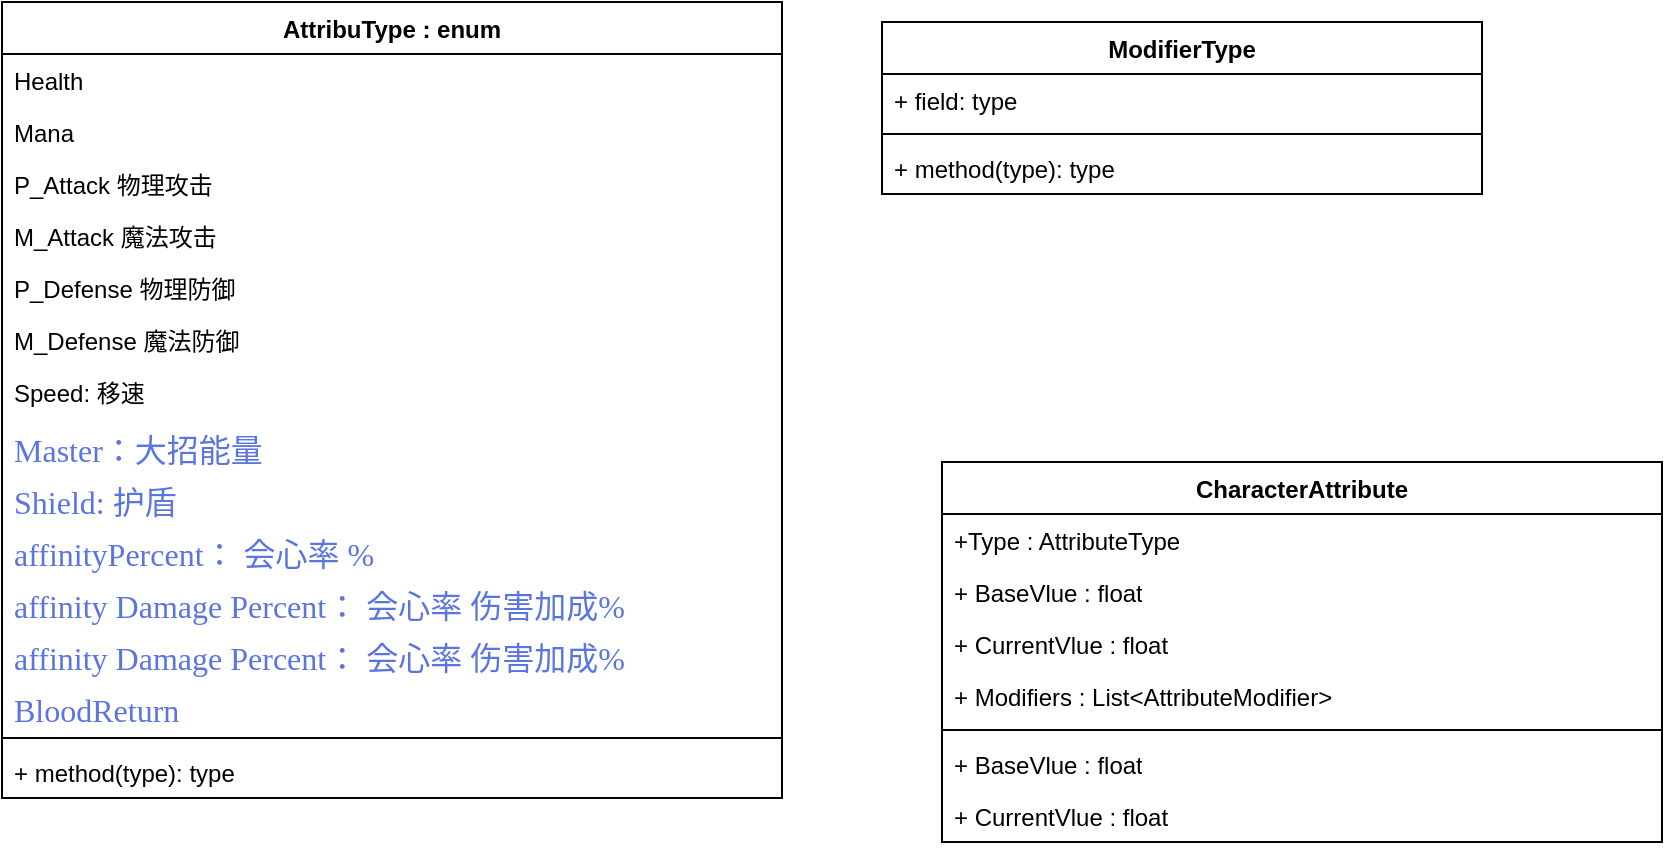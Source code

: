 <mxfile version="26.0.16">
  <diagram id="C5RBs43oDa-KdzZeNtuy" name="Page-1">
    <mxGraphModel dx="804" dy="746" grid="1" gridSize="10" guides="1" tooltips="1" connect="1" arrows="1" fold="1" page="1" pageScale="1" pageWidth="827" pageHeight="1169" math="0" shadow="0">
      <root>
        <mxCell id="WIyWlLk6GJQsqaUBKTNV-0" />
        <mxCell id="WIyWlLk6GJQsqaUBKTNV-1" parent="WIyWlLk6GJQsqaUBKTNV-0" />
        <mxCell id="uVSXAjv3Zr4qq0RaLcOH-0" value="AttribuType : enum" style="swimlane;fontStyle=1;align=center;verticalAlign=top;childLayout=stackLayout;horizontal=1;startSize=26;horizontalStack=0;resizeParent=1;resizeParentMax=0;resizeLast=0;collapsible=1;marginBottom=0;whiteSpace=wrap;html=1;" vertex="1" parent="WIyWlLk6GJQsqaUBKTNV-1">
          <mxGeometry x="30" y="80" width="390" height="398" as="geometry" />
        </mxCell>
        <mxCell id="uVSXAjv3Zr4qq0RaLcOH-1" value="Health" style="text;strokeColor=none;fillColor=none;align=left;verticalAlign=top;spacingLeft=4;spacingRight=4;overflow=hidden;rotatable=0;points=[[0,0.5],[1,0.5]];portConstraint=eastwest;whiteSpace=wrap;html=1;" vertex="1" parent="uVSXAjv3Zr4qq0RaLcOH-0">
          <mxGeometry y="26" width="390" height="26" as="geometry" />
        </mxCell>
        <mxCell id="uVSXAjv3Zr4qq0RaLcOH-9" value="Mana" style="text;strokeColor=none;fillColor=none;align=left;verticalAlign=top;spacingLeft=4;spacingRight=4;overflow=hidden;rotatable=0;points=[[0,0.5],[1,0.5]];portConstraint=eastwest;whiteSpace=wrap;html=1;" vertex="1" parent="uVSXAjv3Zr4qq0RaLcOH-0">
          <mxGeometry y="52" width="390" height="26" as="geometry" />
        </mxCell>
        <mxCell id="uVSXAjv3Zr4qq0RaLcOH-10" value="P_Attack 物理攻击" style="text;strokeColor=none;fillColor=none;align=left;verticalAlign=top;spacingLeft=4;spacingRight=4;overflow=hidden;rotatable=0;points=[[0,0.5],[1,0.5]];portConstraint=eastwest;whiteSpace=wrap;html=1;" vertex="1" parent="uVSXAjv3Zr4qq0RaLcOH-0">
          <mxGeometry y="78" width="390" height="26" as="geometry" />
        </mxCell>
        <mxCell id="uVSXAjv3Zr4qq0RaLcOH-11" value="M_Attack 魔法攻击" style="text;strokeColor=none;fillColor=none;align=left;verticalAlign=top;spacingLeft=4;spacingRight=4;overflow=hidden;rotatable=0;points=[[0,0.5],[1,0.5]];portConstraint=eastwest;whiteSpace=wrap;html=1;" vertex="1" parent="uVSXAjv3Zr4qq0RaLcOH-0">
          <mxGeometry y="104" width="390" height="26" as="geometry" />
        </mxCell>
        <mxCell id="uVSXAjv3Zr4qq0RaLcOH-12" value="P_Defense 物理防御" style="text;strokeColor=none;fillColor=none;align=left;verticalAlign=top;spacingLeft=4;spacingRight=4;overflow=hidden;rotatable=0;points=[[0,0.5],[1,0.5]];portConstraint=eastwest;whiteSpace=wrap;html=1;" vertex="1" parent="uVSXAjv3Zr4qq0RaLcOH-0">
          <mxGeometry y="130" width="390" height="26" as="geometry" />
        </mxCell>
        <mxCell id="uVSXAjv3Zr4qq0RaLcOH-13" value="M_Defense 魔法防御" style="text;strokeColor=none;fillColor=none;align=left;verticalAlign=top;spacingLeft=4;spacingRight=4;overflow=hidden;rotatable=0;points=[[0,0.5],[1,0.5]];portConstraint=eastwest;whiteSpace=wrap;html=1;" vertex="1" parent="uVSXAjv3Zr4qq0RaLcOH-0">
          <mxGeometry y="156" width="390" height="26" as="geometry" />
        </mxCell>
        <mxCell id="uVSXAjv3Zr4qq0RaLcOH-14" value="Speed: 移速" style="text;strokeColor=none;fillColor=none;align=left;verticalAlign=top;spacingLeft=4;spacingRight=4;overflow=hidden;rotatable=0;points=[[0,0.5],[1,0.5]];portConstraint=eastwest;whiteSpace=wrap;html=1;" vertex="1" parent="uVSXAjv3Zr4qq0RaLcOH-0">
          <mxGeometry y="182" width="390" height="26" as="geometry" />
        </mxCell>
        <mxCell id="uVSXAjv3Zr4qq0RaLcOH-16" value="&lt;font face=&quot;PingFangSC-Regular, Microsoft YaHei, Segoe&amp;nbsp;UI&amp;nbsp;Variable&amp;nbsp;Static&amp;nbsp;Display&quot; color=&quot;#5a75e0&quot;&gt;&lt;span style=&quot;font-size: 16px; background-color: rgb(255, 255, 255);&quot;&gt;Master：大招能量&lt;/span&gt;&lt;/font&gt;" style="text;strokeColor=none;fillColor=none;align=left;verticalAlign=top;spacingLeft=4;spacingRight=4;overflow=hidden;rotatable=0;points=[[0,0.5],[1,0.5]];portConstraint=eastwest;whiteSpace=wrap;html=1;" vertex="1" parent="uVSXAjv3Zr4qq0RaLcOH-0">
          <mxGeometry y="208" width="390" height="26" as="geometry" />
        </mxCell>
        <mxCell id="uVSXAjv3Zr4qq0RaLcOH-17" value="&lt;font face=&quot;PingFangSC-Regular, Microsoft YaHei, Segoe&amp;nbsp;UI&amp;nbsp;Variable&amp;nbsp;Static&amp;nbsp;Display&quot; color=&quot;#5a75e0&quot;&gt;&lt;span style=&quot;font-size: 16px; background-color: rgb(255, 255, 255);&quot;&gt;Shield: 护盾&lt;/span&gt;&lt;/font&gt;" style="text;strokeColor=none;fillColor=none;align=left;verticalAlign=top;spacingLeft=4;spacingRight=4;overflow=hidden;rotatable=0;points=[[0,0.5],[1,0.5]];portConstraint=eastwest;whiteSpace=wrap;html=1;" vertex="1" parent="uVSXAjv3Zr4qq0RaLcOH-0">
          <mxGeometry y="234" width="390" height="26" as="geometry" />
        </mxCell>
        <mxCell id="uVSXAjv3Zr4qq0RaLcOH-18" value="&lt;font face=&quot;PingFangSC-Regular, Microsoft YaHei, Segoe&amp;nbsp;UI&amp;nbsp;Variable&amp;nbsp;Static&amp;nbsp;Display&quot; color=&quot;#5a75e0&quot;&gt;&lt;span style=&quot;font-size: 16px; background-color: rgb(255, 255, 255);&quot;&gt;affinityPercent： 会心率 %&lt;/span&gt;&lt;/font&gt;" style="text;strokeColor=none;fillColor=none;align=left;verticalAlign=top;spacingLeft=4;spacingRight=4;overflow=hidden;rotatable=0;points=[[0,0.5],[1,0.5]];portConstraint=eastwest;whiteSpace=wrap;html=1;" vertex="1" parent="uVSXAjv3Zr4qq0RaLcOH-0">
          <mxGeometry y="260" width="390" height="26" as="geometry" />
        </mxCell>
        <mxCell id="uVSXAjv3Zr4qq0RaLcOH-19" value="&lt;font face=&quot;PingFangSC-Regular, Microsoft YaHei, Segoe&amp;nbsp;UI&amp;nbsp;Variable&amp;nbsp;Static&amp;nbsp;Display&quot; color=&quot;#5a75e0&quot;&gt;&lt;span style=&quot;font-size: 16px; background-color: rgb(255, 255, 255);&quot;&gt;affinity Damage Percent： 会心率 伤害加成%&lt;/span&gt;&lt;/font&gt;" style="text;strokeColor=none;fillColor=none;align=left;verticalAlign=top;spacingLeft=4;spacingRight=4;overflow=hidden;rotatable=0;points=[[0,0.5],[1,0.5]];portConstraint=eastwest;whiteSpace=wrap;html=1;" vertex="1" parent="uVSXAjv3Zr4qq0RaLcOH-0">
          <mxGeometry y="286" width="390" height="26" as="geometry" />
        </mxCell>
        <mxCell id="uVSXAjv3Zr4qq0RaLcOH-20" value="&lt;font face=&quot;PingFangSC-Regular, Microsoft YaHei, Segoe&amp;nbsp;UI&amp;nbsp;Variable&amp;nbsp;Static&amp;nbsp;Display&quot; color=&quot;#5a75e0&quot;&gt;&lt;span style=&quot;font-size: 16px; background-color: rgb(255, 255, 255);&quot;&gt;affinity Damage Percent： 会心率 伤害加成%&lt;/span&gt;&lt;/font&gt;" style="text;strokeColor=none;fillColor=none;align=left;verticalAlign=top;spacingLeft=4;spacingRight=4;overflow=hidden;rotatable=0;points=[[0,0.5],[1,0.5]];portConstraint=eastwest;whiteSpace=wrap;html=1;" vertex="1" parent="uVSXAjv3Zr4qq0RaLcOH-0">
          <mxGeometry y="312" width="390" height="26" as="geometry" />
        </mxCell>
        <mxCell id="uVSXAjv3Zr4qq0RaLcOH-21" value="&lt;font face=&quot;PingFangSC-Regular, Microsoft YaHei, Segoe&amp;nbsp;UI&amp;nbsp;Variable&amp;nbsp;Static&amp;nbsp;Display&quot; color=&quot;#5a75e0&quot;&gt;&lt;span style=&quot;font-size: 16px; background-color: rgb(255, 255, 255);&quot;&gt;BloodReturn&lt;/span&gt;&lt;/font&gt;" style="text;strokeColor=none;fillColor=none;align=left;verticalAlign=top;spacingLeft=4;spacingRight=4;overflow=hidden;rotatable=0;points=[[0,0.5],[1,0.5]];portConstraint=eastwest;whiteSpace=wrap;html=1;" vertex="1" parent="uVSXAjv3Zr4qq0RaLcOH-0">
          <mxGeometry y="338" width="390" height="26" as="geometry" />
        </mxCell>
        <mxCell id="uVSXAjv3Zr4qq0RaLcOH-2" value="" style="line;strokeWidth=1;fillColor=none;align=left;verticalAlign=middle;spacingTop=-1;spacingLeft=3;spacingRight=3;rotatable=0;labelPosition=right;points=[];portConstraint=eastwest;strokeColor=inherit;" vertex="1" parent="uVSXAjv3Zr4qq0RaLcOH-0">
          <mxGeometry y="364" width="390" height="8" as="geometry" />
        </mxCell>
        <mxCell id="uVSXAjv3Zr4qq0RaLcOH-3" value="+ method(type): type" style="text;strokeColor=none;fillColor=none;align=left;verticalAlign=top;spacingLeft=4;spacingRight=4;overflow=hidden;rotatable=0;points=[[0,0.5],[1,0.5]];portConstraint=eastwest;whiteSpace=wrap;html=1;" vertex="1" parent="uVSXAjv3Zr4qq0RaLcOH-0">
          <mxGeometry y="372" width="390" height="26" as="geometry" />
        </mxCell>
        <mxCell id="uVSXAjv3Zr4qq0RaLcOH-4" value="&lt;div&gt;ModifierType&lt;/div&gt;&lt;div&gt;&lt;br&gt;&lt;/div&gt;" style="swimlane;fontStyle=1;align=center;verticalAlign=top;childLayout=stackLayout;horizontal=1;startSize=26;horizontalStack=0;resizeParent=1;resizeParentMax=0;resizeLast=0;collapsible=1;marginBottom=0;whiteSpace=wrap;html=1;" vertex="1" parent="WIyWlLk6GJQsqaUBKTNV-1">
          <mxGeometry x="470" y="90" width="300" height="86" as="geometry" />
        </mxCell>
        <mxCell id="uVSXAjv3Zr4qq0RaLcOH-5" value="+ field: type" style="text;strokeColor=none;fillColor=none;align=left;verticalAlign=top;spacingLeft=4;spacingRight=4;overflow=hidden;rotatable=0;points=[[0,0.5],[1,0.5]];portConstraint=eastwest;whiteSpace=wrap;html=1;" vertex="1" parent="uVSXAjv3Zr4qq0RaLcOH-4">
          <mxGeometry y="26" width="300" height="26" as="geometry" />
        </mxCell>
        <mxCell id="uVSXAjv3Zr4qq0RaLcOH-6" value="" style="line;strokeWidth=1;fillColor=none;align=left;verticalAlign=middle;spacingTop=-1;spacingLeft=3;spacingRight=3;rotatable=0;labelPosition=right;points=[];portConstraint=eastwest;strokeColor=inherit;" vertex="1" parent="uVSXAjv3Zr4qq0RaLcOH-4">
          <mxGeometry y="52" width="300" height="8" as="geometry" />
        </mxCell>
        <mxCell id="uVSXAjv3Zr4qq0RaLcOH-7" value="+ method(type): type" style="text;strokeColor=none;fillColor=none;align=left;verticalAlign=top;spacingLeft=4;spacingRight=4;overflow=hidden;rotatable=0;points=[[0,0.5],[1,0.5]];portConstraint=eastwest;whiteSpace=wrap;html=1;" vertex="1" parent="uVSXAjv3Zr4qq0RaLcOH-4">
          <mxGeometry y="60" width="300" height="26" as="geometry" />
        </mxCell>
        <mxCell id="uVSXAjv3Zr4qq0RaLcOH-22" value="CharacterAttribute" style="swimlane;fontStyle=1;align=center;verticalAlign=top;childLayout=stackLayout;horizontal=1;startSize=26;horizontalStack=0;resizeParent=1;resizeParentMax=0;resizeLast=0;collapsible=1;marginBottom=0;whiteSpace=wrap;html=1;" vertex="1" parent="WIyWlLk6GJQsqaUBKTNV-1">
          <mxGeometry x="500" y="310" width="360" height="190" as="geometry" />
        </mxCell>
        <mxCell id="uVSXAjv3Zr4qq0RaLcOH-23" value="+Type : AttributeType" style="text;strokeColor=none;fillColor=none;align=left;verticalAlign=top;spacingLeft=4;spacingRight=4;overflow=hidden;rotatable=0;points=[[0,0.5],[1,0.5]];portConstraint=eastwest;whiteSpace=wrap;html=1;" vertex="1" parent="uVSXAjv3Zr4qq0RaLcOH-22">
          <mxGeometry y="26" width="360" height="26" as="geometry" />
        </mxCell>
        <mxCell id="uVSXAjv3Zr4qq0RaLcOH-27" value="+ BaseVlue : float" style="text;strokeColor=none;fillColor=none;align=left;verticalAlign=top;spacingLeft=4;spacingRight=4;overflow=hidden;rotatable=0;points=[[0,0.5],[1,0.5]];portConstraint=eastwest;whiteSpace=wrap;html=1;" vertex="1" parent="uVSXAjv3Zr4qq0RaLcOH-22">
          <mxGeometry y="52" width="360" height="26" as="geometry" />
        </mxCell>
        <mxCell id="uVSXAjv3Zr4qq0RaLcOH-28" value="+ CurrentVlue : float" style="text;strokeColor=none;fillColor=none;align=left;verticalAlign=top;spacingLeft=4;spacingRight=4;overflow=hidden;rotatable=0;points=[[0,0.5],[1,0.5]];portConstraint=eastwest;whiteSpace=wrap;html=1;" vertex="1" parent="uVSXAjv3Zr4qq0RaLcOH-22">
          <mxGeometry y="78" width="360" height="26" as="geometry" />
        </mxCell>
        <mxCell id="uVSXAjv3Zr4qq0RaLcOH-29" value="+ Modifiers : List&amp;lt;AttributeModifier&amp;gt;" style="text;strokeColor=none;fillColor=none;align=left;verticalAlign=top;spacingLeft=4;spacingRight=4;overflow=hidden;rotatable=0;points=[[0,0.5],[1,0.5]];portConstraint=eastwest;whiteSpace=wrap;html=1;" vertex="1" parent="uVSXAjv3Zr4qq0RaLcOH-22">
          <mxGeometry y="104" width="360" height="26" as="geometry" />
        </mxCell>
        <mxCell id="uVSXAjv3Zr4qq0RaLcOH-24" value="" style="line;strokeWidth=1;fillColor=none;align=left;verticalAlign=middle;spacingTop=-1;spacingLeft=3;spacingRight=3;rotatable=0;labelPosition=right;points=[];portConstraint=eastwest;strokeColor=inherit;" vertex="1" parent="uVSXAjv3Zr4qq0RaLcOH-22">
          <mxGeometry y="130" width="360" height="8" as="geometry" />
        </mxCell>
        <mxCell id="uVSXAjv3Zr4qq0RaLcOH-25" value="+ BaseVlue : float" style="text;strokeColor=none;fillColor=none;align=left;verticalAlign=top;spacingLeft=4;spacingRight=4;overflow=hidden;rotatable=0;points=[[0,0.5],[1,0.5]];portConstraint=eastwest;whiteSpace=wrap;html=1;" vertex="1" parent="uVSXAjv3Zr4qq0RaLcOH-22">
          <mxGeometry y="138" width="360" height="26" as="geometry" />
        </mxCell>
        <mxCell id="uVSXAjv3Zr4qq0RaLcOH-26" value="+ CurrentVlue : float" style="text;strokeColor=none;fillColor=none;align=left;verticalAlign=top;spacingLeft=4;spacingRight=4;overflow=hidden;rotatable=0;points=[[0,0.5],[1,0.5]];portConstraint=eastwest;whiteSpace=wrap;html=1;" vertex="1" parent="uVSXAjv3Zr4qq0RaLcOH-22">
          <mxGeometry y="164" width="360" height="26" as="geometry" />
        </mxCell>
      </root>
    </mxGraphModel>
  </diagram>
</mxfile>
